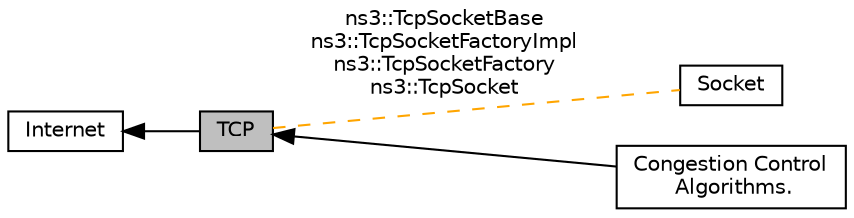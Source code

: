 digraph "TCP"
{
  edge [fontname="Helvetica",fontsize="10",labelfontname="Helvetica",labelfontsize="10"];
  node [fontname="Helvetica",fontsize="10",shape=record];
  rankdir=LR;
  Node3 [label="Socket",height=0.2,width=0.4,color="black", fillcolor="white", style="filled",URL="$d9/ded/group__socket.html"];
  Node0 [label="TCP",height=0.2,width=0.4,color="black", fillcolor="grey75", style="filled", fontcolor="black"];
  Node2 [label="Congestion Control\l Algorithms.",height=0.2,width=0.4,color="black", fillcolor="white", style="filled",URL="$db/de7/group__congestionOps.html"];
  Node1 [label="Internet",height=0.2,width=0.4,color="black", fillcolor="white", style="filled",URL="$d2/d8e/group__internet.html"];
  Node1->Node0 [shape=plaintext, dir="back", style="solid"];
  Node0->Node2 [shape=plaintext, dir="back", style="solid"];
  Node0->Node3 [shape=plaintext, label="ns3::TcpSocketBase\nns3::TcpSocketFactoryImpl\nns3::TcpSocketFactory\nns3::TcpSocket", color="orange", dir="none", style="dashed"];
}
